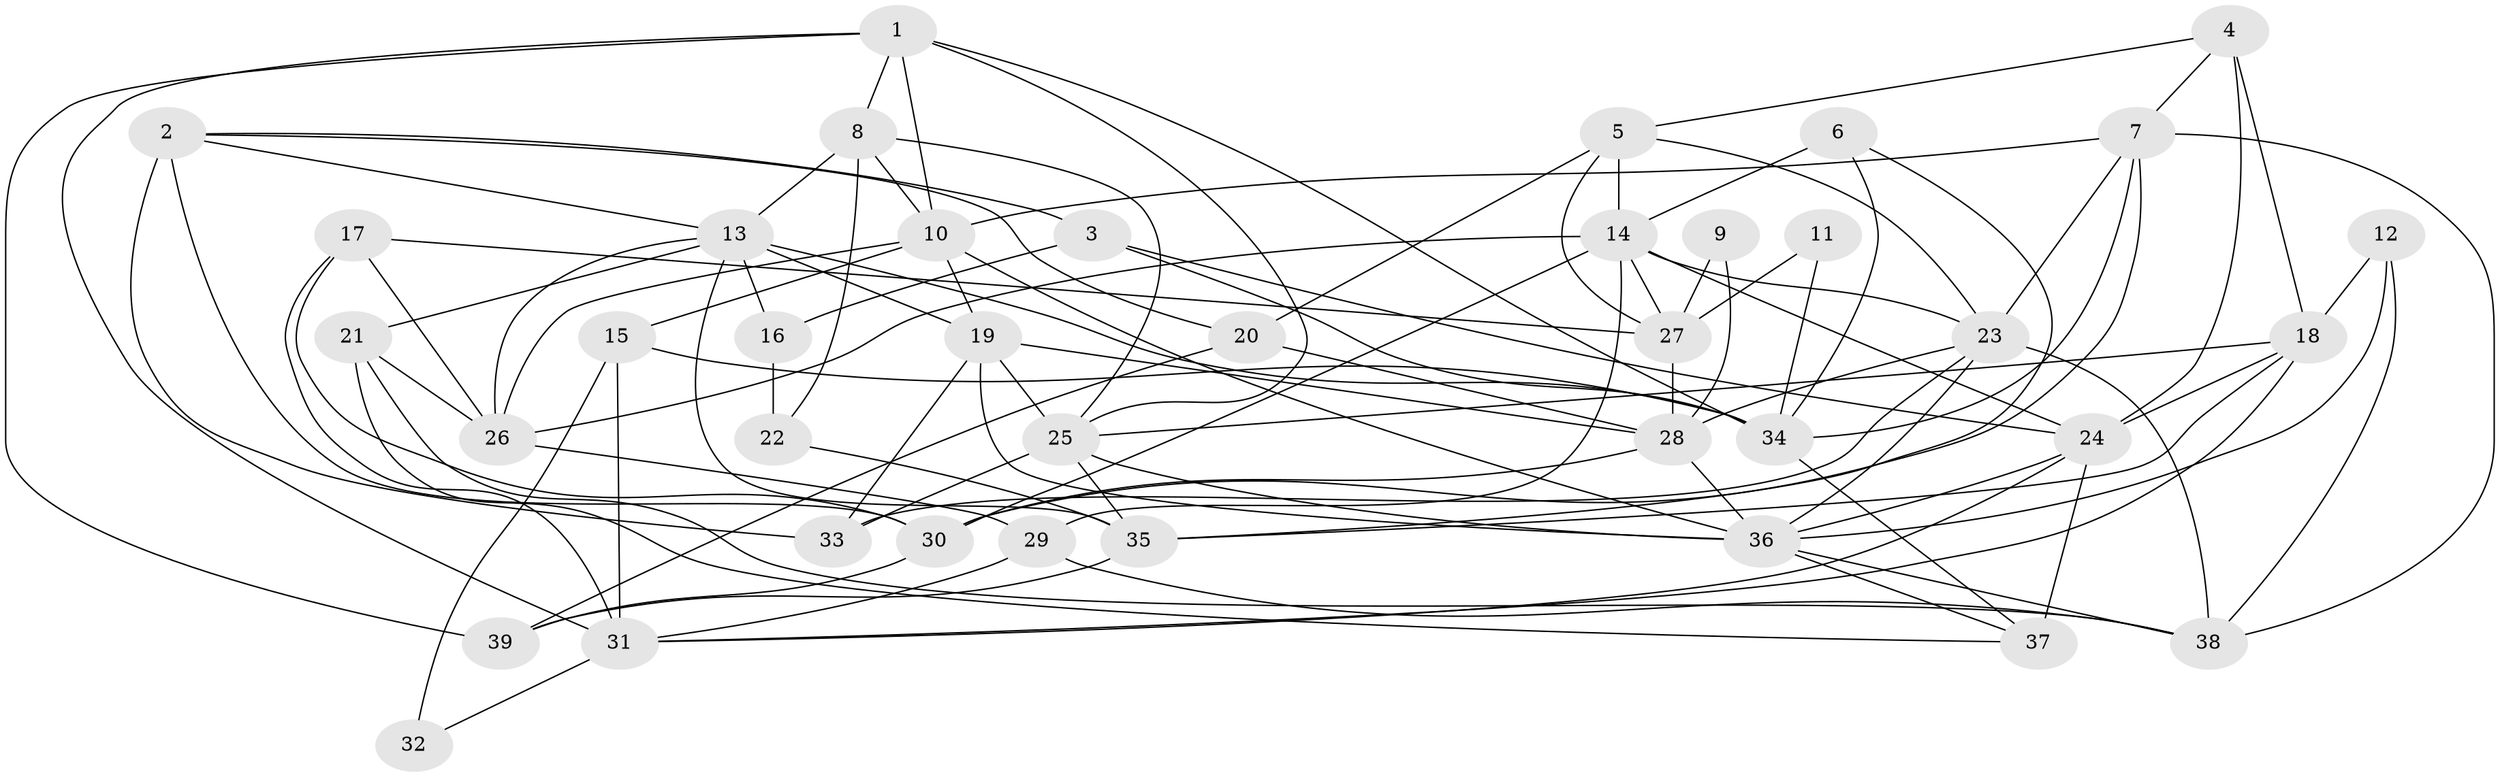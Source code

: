 // original degree distribution, {3: 0.2857142857142857, 4: 0.33766233766233766, 5: 0.2077922077922078, 6: 0.03896103896103896, 2: 0.07792207792207792, 7: 0.05194805194805195}
// Generated by graph-tools (version 1.1) at 2025/02/03/09/25 03:02:13]
// undirected, 39 vertices, 101 edges
graph export_dot {
graph [start="1"]
  node [color=gray90,style=filled];
  1;
  2;
  3;
  4;
  5;
  6;
  7;
  8;
  9;
  10;
  11;
  12;
  13;
  14;
  15;
  16;
  17;
  18;
  19;
  20;
  21;
  22;
  23;
  24;
  25;
  26;
  27;
  28;
  29;
  30;
  31;
  32;
  33;
  34;
  35;
  36;
  37;
  38;
  39;
  1 -- 8 [weight=1.0];
  1 -- 10 [weight=1.0];
  1 -- 25 [weight=1.0];
  1 -- 31 [weight=1.0];
  1 -- 34 [weight=1.0];
  1 -- 39 [weight=1.0];
  2 -- 3 [weight=1.0];
  2 -- 13 [weight=1.0];
  2 -- 20 [weight=1.0];
  2 -- 30 [weight=2.0];
  2 -- 33 [weight=2.0];
  3 -- 16 [weight=1.0];
  3 -- 24 [weight=1.0];
  3 -- 34 [weight=1.0];
  4 -- 5 [weight=1.0];
  4 -- 7 [weight=1.0];
  4 -- 18 [weight=2.0];
  4 -- 24 [weight=1.0];
  5 -- 14 [weight=1.0];
  5 -- 20 [weight=1.0];
  5 -- 23 [weight=1.0];
  5 -- 27 [weight=1.0];
  6 -- 14 [weight=2.0];
  6 -- 34 [weight=1.0];
  6 -- 35 [weight=1.0];
  7 -- 10 [weight=1.0];
  7 -- 23 [weight=1.0];
  7 -- 30 [weight=1.0];
  7 -- 34 [weight=1.0];
  7 -- 38 [weight=1.0];
  8 -- 10 [weight=1.0];
  8 -- 13 [weight=1.0];
  8 -- 22 [weight=1.0];
  8 -- 25 [weight=1.0];
  9 -- 27 [weight=1.0];
  9 -- 28 [weight=1.0];
  10 -- 15 [weight=1.0];
  10 -- 19 [weight=1.0];
  10 -- 26 [weight=1.0];
  10 -- 36 [weight=1.0];
  11 -- 27 [weight=1.0];
  11 -- 34 [weight=1.0];
  12 -- 18 [weight=1.0];
  12 -- 36 [weight=1.0];
  12 -- 38 [weight=1.0];
  13 -- 16 [weight=1.0];
  13 -- 19 [weight=1.0];
  13 -- 21 [weight=1.0];
  13 -- 26 [weight=1.0];
  13 -- 34 [weight=1.0];
  13 -- 35 [weight=1.0];
  14 -- 23 [weight=2.0];
  14 -- 24 [weight=1.0];
  14 -- 26 [weight=1.0];
  14 -- 27 [weight=1.0];
  14 -- 29 [weight=1.0];
  14 -- 30 [weight=1.0];
  15 -- 31 [weight=1.0];
  15 -- 32 [weight=2.0];
  15 -- 34 [weight=1.0];
  16 -- 22 [weight=1.0];
  17 -- 26 [weight=1.0];
  17 -- 27 [weight=2.0];
  17 -- 30 [weight=1.0];
  17 -- 31 [weight=2.0];
  18 -- 24 [weight=1.0];
  18 -- 25 [weight=1.0];
  18 -- 31 [weight=1.0];
  18 -- 35 [weight=1.0];
  19 -- 25 [weight=1.0];
  19 -- 28 [weight=1.0];
  19 -- 33 [weight=2.0];
  19 -- 36 [weight=1.0];
  20 -- 28 [weight=1.0];
  20 -- 39 [weight=1.0];
  21 -- 26 [weight=1.0];
  21 -- 37 [weight=1.0];
  21 -- 38 [weight=1.0];
  22 -- 35 [weight=1.0];
  23 -- 28 [weight=1.0];
  23 -- 33 [weight=1.0];
  23 -- 36 [weight=1.0];
  23 -- 38 [weight=1.0];
  24 -- 31 [weight=1.0];
  24 -- 36 [weight=1.0];
  24 -- 37 [weight=2.0];
  25 -- 33 [weight=2.0];
  25 -- 35 [weight=1.0];
  25 -- 36 [weight=2.0];
  26 -- 29 [weight=1.0];
  27 -- 28 [weight=1.0];
  28 -- 30 [weight=1.0];
  28 -- 36 [weight=1.0];
  29 -- 31 [weight=1.0];
  29 -- 38 [weight=1.0];
  30 -- 39 [weight=1.0];
  31 -- 32 [weight=1.0];
  34 -- 37 [weight=2.0];
  35 -- 39 [weight=1.0];
  36 -- 37 [weight=1.0];
  36 -- 38 [weight=1.0];
}
